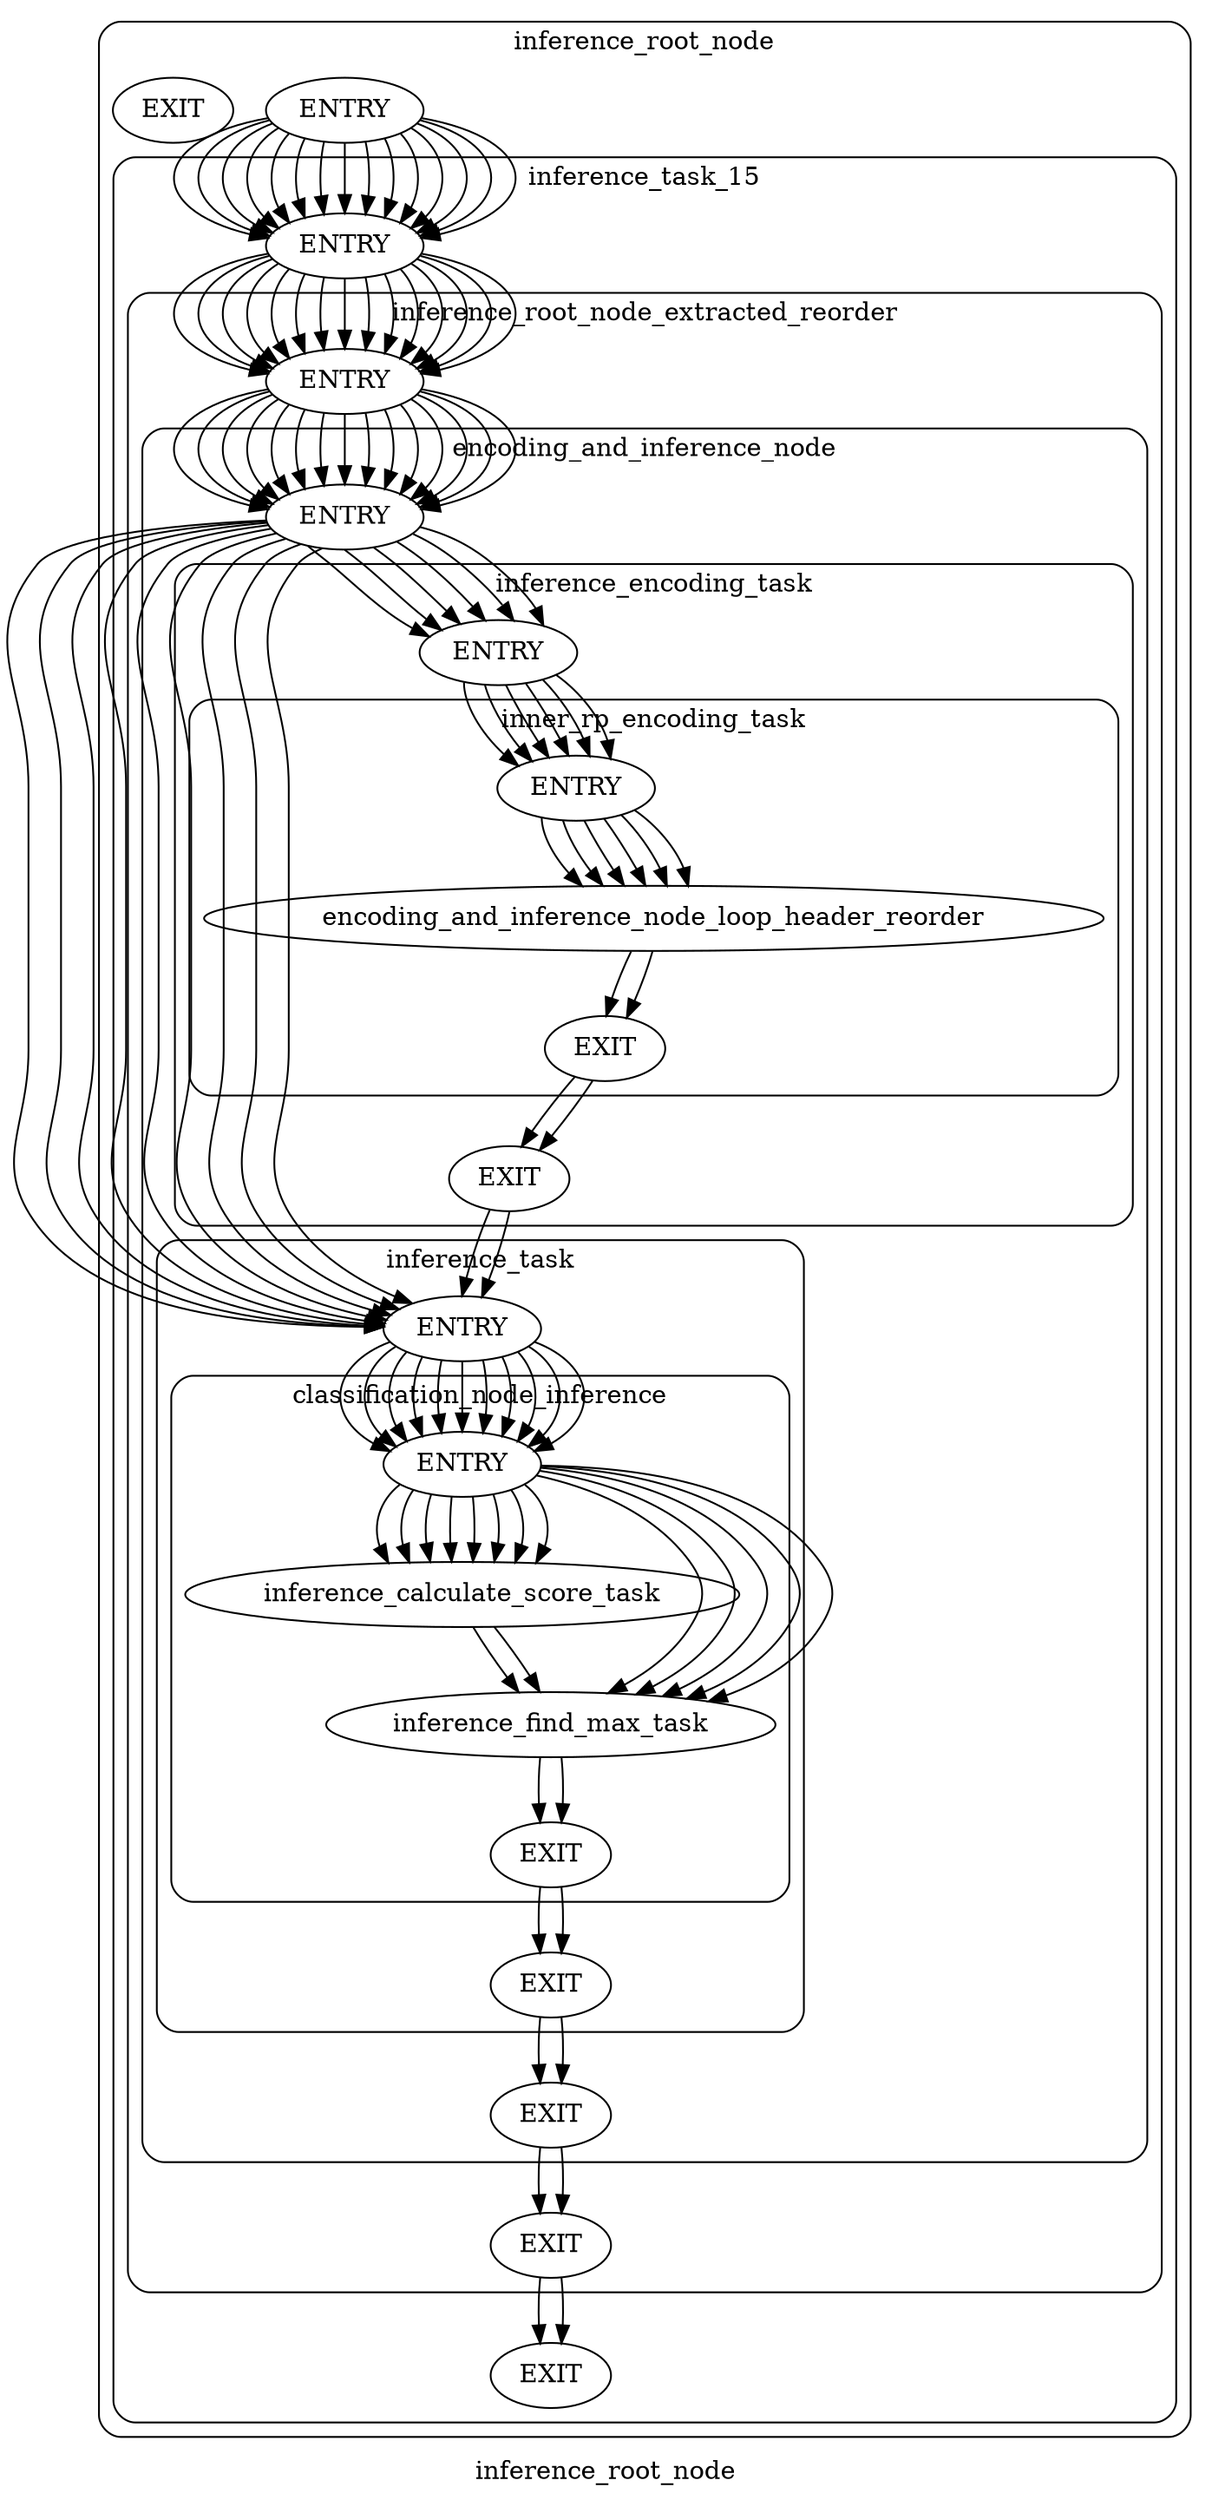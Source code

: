 digraph "HPVM DAG" {
label=inference_root_node
compound=true;
style="rounded"subgraph "cluster inference_root_node"{
label = inference_root_node
inference_root_nodeENTRY[label = "ENTRY"]
inference_root_nodeEXIT[label = "EXIT"]
subgraph "cluster inference_task_15"{
label = inference_task_15
inference_task_15ENTRY[label = "ENTRY"]
inference_task_15EXIT[label = "EXIT"]
subgraph "cluster inference_root_node_extracted_reorder"{
label = inference_root_node_extracted_reorder
inference_root_node_extracted_reorderENTRY[label = "ENTRY"]
inference_root_node_extracted_reorderEXIT[label = "EXIT"]
subgraph "cluster encoding_and_inference_node"{
label = encoding_and_inference_node
encoding_and_inference_nodeENTRY[label = "ENTRY"]
encoding_and_inference_nodeEXIT[label = "EXIT"]
subgraph "cluster inference_task"{
label = inference_task
inference_taskENTRY[label = "ENTRY"]
inference_taskEXIT[label = "EXIT"]
subgraph "cluster classification_node_inference"{
label = classification_node_inference
classification_node_inferenceENTRY[label = "ENTRY"]
classification_node_inferenceEXIT[label = "EXIT"]
inference_calculate_score_task
inference_find_max_task
classification_node_inferenceENTRY->inference_calculate_score_task
classification_node_inferenceENTRY->inference_calculate_score_task
classification_node_inferenceENTRY->inference_calculate_score_task
classification_node_inferenceENTRY->inference_calculate_score_task
classification_node_inferenceENTRY->inference_calculate_score_task
classification_node_inferenceENTRY->inference_calculate_score_task
classification_node_inferenceENTRY->inference_calculate_score_task
classification_node_inferenceENTRY->inference_calculate_score_task
classification_node_inferenceENTRY->inference_find_max_task
classification_node_inferenceENTRY->inference_find_max_task
classification_node_inferenceENTRY->inference_find_max_task
classification_node_inferenceENTRY->inference_find_max_task
classification_node_inferenceENTRY->inference_find_max_task
inference_find_max_task->classification_node_inferenceEXIT

inference_find_max_task->classification_node_inferenceEXIT

inference_calculate_score_task->inference_find_max_task

inference_calculate_score_task->inference_find_max_task

} 
inference_taskENTRY->classification_node_inferenceENTRY
inference_taskENTRY->classification_node_inferenceENTRY
inference_taskENTRY->classification_node_inferenceENTRY
inference_taskENTRY->classification_node_inferenceENTRY
inference_taskENTRY->classification_node_inferenceENTRY
inference_taskENTRY->classification_node_inferenceENTRY
inference_taskENTRY->classification_node_inferenceENTRY
inference_taskENTRY->classification_node_inferenceENTRY
inference_taskENTRY->classification_node_inferenceENTRY
inference_taskENTRY->classification_node_inferenceENTRY
inference_taskENTRY->classification_node_inferenceENTRY
classification_node_inferenceEXIT->inference_taskEXIT

classification_node_inferenceEXIT->inference_taskEXIT

} 
subgraph "cluster inference_encoding_task"{
label = inference_encoding_task
inference_encoding_taskENTRY[label = "ENTRY"]
inference_encoding_taskEXIT[label = "EXIT"]
subgraph "cluster inner_rp_encoding_task"{
label = inner_rp_encoding_task
inner_rp_encoding_taskENTRY[label = "ENTRY"]
inner_rp_encoding_taskEXIT[label = "EXIT"]
encoding_and_inference_node_loop_header_reorder
inner_rp_encoding_taskENTRY->encoding_and_inference_node_loop_header_reorder
inner_rp_encoding_taskENTRY->encoding_and_inference_node_loop_header_reorder
inner_rp_encoding_taskENTRY->encoding_and_inference_node_loop_header_reorder
inner_rp_encoding_taskENTRY->encoding_and_inference_node_loop_header_reorder
inner_rp_encoding_taskENTRY->encoding_and_inference_node_loop_header_reorder
inner_rp_encoding_taskENTRY->encoding_and_inference_node_loop_header_reorder
encoding_and_inference_node_loop_header_reorder->inner_rp_encoding_taskEXIT

encoding_and_inference_node_loop_header_reorder->inner_rp_encoding_taskEXIT

} 
inference_encoding_taskENTRY->inner_rp_encoding_taskENTRY
inference_encoding_taskENTRY->inner_rp_encoding_taskENTRY
inference_encoding_taskENTRY->inner_rp_encoding_taskENTRY
inference_encoding_taskENTRY->inner_rp_encoding_taskENTRY
inference_encoding_taskENTRY->inner_rp_encoding_taskENTRY
inference_encoding_taskENTRY->inner_rp_encoding_taskENTRY
inner_rp_encoding_taskEXIT->inference_encoding_taskEXIT

inner_rp_encoding_taskEXIT->inference_encoding_taskEXIT

} 
encoding_and_inference_nodeENTRY->inference_encoding_taskENTRY
encoding_and_inference_nodeENTRY->inference_encoding_taskENTRY
encoding_and_inference_nodeENTRY->inference_encoding_taskENTRY
encoding_and_inference_nodeENTRY->inference_encoding_taskENTRY
encoding_and_inference_nodeENTRY->inference_encoding_taskENTRY
encoding_and_inference_nodeENTRY->inference_encoding_taskENTRY
encoding_and_inference_nodeENTRY->inference_taskENTRY
encoding_and_inference_nodeENTRY->inference_taskENTRY
encoding_and_inference_nodeENTRY->inference_taskENTRY
encoding_and_inference_nodeENTRY->inference_taskENTRY
encoding_and_inference_nodeENTRY->inference_taskENTRY
encoding_and_inference_nodeENTRY->inference_taskENTRY
encoding_and_inference_nodeENTRY->inference_taskENTRY
encoding_and_inference_nodeENTRY->inference_taskENTRY
encoding_and_inference_nodeENTRY->inference_taskENTRY
inference_taskEXIT->encoding_and_inference_nodeEXIT

inference_taskEXIT->encoding_and_inference_nodeEXIT

inference_encoding_taskEXIT->inference_taskENTRY

inference_encoding_taskEXIT->inference_taskENTRY

} 
inference_root_node_extracted_reorderENTRY->encoding_and_inference_nodeENTRY
inference_root_node_extracted_reorderENTRY->encoding_and_inference_nodeENTRY
inference_root_node_extracted_reorderENTRY->encoding_and_inference_nodeENTRY
inference_root_node_extracted_reorderENTRY->encoding_and_inference_nodeENTRY
inference_root_node_extracted_reorderENTRY->encoding_and_inference_nodeENTRY
inference_root_node_extracted_reorderENTRY->encoding_and_inference_nodeENTRY
inference_root_node_extracted_reorderENTRY->encoding_and_inference_nodeENTRY
inference_root_node_extracted_reorderENTRY->encoding_and_inference_nodeENTRY
inference_root_node_extracted_reorderENTRY->encoding_and_inference_nodeENTRY
inference_root_node_extracted_reorderENTRY->encoding_and_inference_nodeENTRY
inference_root_node_extracted_reorderENTRY->encoding_and_inference_nodeENTRY
inference_root_node_extracted_reorderENTRY->encoding_and_inference_nodeENTRY
inference_root_node_extracted_reorderENTRY->encoding_and_inference_nodeENTRY
inference_root_node_extracted_reorderENTRY->encoding_and_inference_nodeENTRY
inference_root_node_extracted_reorderENTRY->encoding_and_inference_nodeENTRY
encoding_and_inference_nodeEXIT->inference_root_node_extracted_reorderEXIT

encoding_and_inference_nodeEXIT->inference_root_node_extracted_reorderEXIT

} 
inference_task_15ENTRY->inference_root_node_extracted_reorderENTRY
inference_task_15ENTRY->inference_root_node_extracted_reorderENTRY
inference_task_15ENTRY->inference_root_node_extracted_reorderENTRY
inference_task_15ENTRY->inference_root_node_extracted_reorderENTRY
inference_task_15ENTRY->inference_root_node_extracted_reorderENTRY
inference_task_15ENTRY->inference_root_node_extracted_reorderENTRY
inference_task_15ENTRY->inference_root_node_extracted_reorderENTRY
inference_task_15ENTRY->inference_root_node_extracted_reorderENTRY
inference_task_15ENTRY->inference_root_node_extracted_reorderENTRY
inference_task_15ENTRY->inference_root_node_extracted_reorderENTRY
inference_task_15ENTRY->inference_root_node_extracted_reorderENTRY
inference_task_15ENTRY->inference_root_node_extracted_reorderENTRY
inference_task_15ENTRY->inference_root_node_extracted_reorderENTRY
inference_task_15ENTRY->inference_root_node_extracted_reorderENTRY
inference_task_15ENTRY->inference_root_node_extracted_reorderENTRY
inference_root_node_extracted_reorderEXIT->inference_task_15EXIT

inference_root_node_extracted_reorderEXIT->inference_task_15EXIT

} 
inference_root_nodeENTRY->inference_task_15ENTRY
inference_root_nodeENTRY->inference_task_15ENTRY
inference_root_nodeENTRY->inference_task_15ENTRY
inference_root_nodeENTRY->inference_task_15ENTRY
inference_root_nodeENTRY->inference_task_15ENTRY
inference_root_nodeENTRY->inference_task_15ENTRY
inference_root_nodeENTRY->inference_task_15ENTRY
inference_root_nodeENTRY->inference_task_15ENTRY
inference_root_nodeENTRY->inference_task_15ENTRY
inference_root_nodeENTRY->inference_task_15ENTRY
inference_root_nodeENTRY->inference_task_15ENTRY
inference_root_nodeENTRY->inference_task_15ENTRY
inference_root_nodeENTRY->inference_task_15ENTRY
inference_root_nodeENTRY->inference_task_15ENTRY
inference_root_nodeENTRY->inference_task_15ENTRY
} 
}
